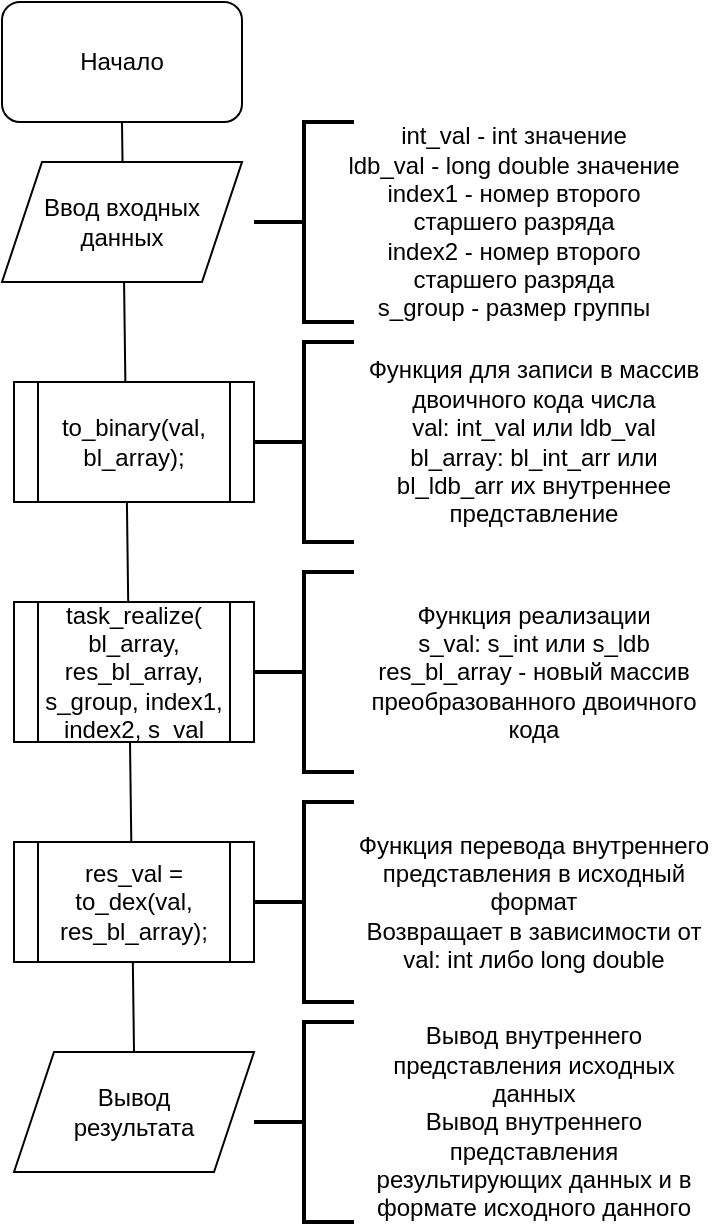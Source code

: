 <mxfile version="13.7.7" type="device"><diagram id="4l6JDPyGeSrkV_KGEOEo" name="Page-1"><mxGraphModel dx="510" dy="496" grid="1" gridSize="10" guides="1" tooltips="1" connect="1" arrows="1" fold="1" page="1" pageScale="1" pageWidth="827" pageHeight="1169" math="0" shadow="0"><root><mxCell id="0"/><mxCell id="1" parent="0"/><mxCell id="9DZLhzafkru0fKL4nEri-18" value="" style="endArrow=none;html=1;exitX=0.5;exitY=1;exitDx=0;exitDy=0;entryX=0.5;entryY=0;entryDx=0;entryDy=0;" edge="1" parent="1" source="9DZLhzafkru0fKL4nEri-1" target="9DZLhzafkru0fKL4nEri-15"><mxGeometry width="50" height="50" relative="1" as="geometry"><mxPoint x="300" y="130" as="sourcePoint"/><mxPoint x="350" y="80" as="targetPoint"/></mxGeometry></mxCell><mxCell id="9DZLhzafkru0fKL4nEri-1" value="Начало" style="rounded=1;whiteSpace=wrap;html=1;" vertex="1" parent="1"><mxGeometry x="354" width="120" height="60" as="geometry"/></mxCell><mxCell id="9DZLhzafkru0fKL4nEri-3" value="&lt;span&gt;Ввод входных данных&lt;/span&gt;" style="shape=parallelogram;perimeter=parallelogramPerimeter;whiteSpace=wrap;html=1;fixedSize=1;" vertex="1" parent="1"><mxGeometry x="354" y="80" width="120" height="60" as="geometry"/></mxCell><mxCell id="9DZLhzafkru0fKL4nEri-4" value="to_binary(val, bl_array);" style="shape=process;whiteSpace=wrap;html=1;backgroundOutline=1;" vertex="1" parent="1"><mxGeometry x="360" y="190" width="120" height="60" as="geometry"/></mxCell><mxCell id="9DZLhzafkru0fKL4nEri-5" value="" style="strokeWidth=2;html=1;shape=mxgraph.flowchart.annotation_2;align=left;labelPosition=right;pointerEvents=1;" vertex="1" parent="1"><mxGeometry x="480" y="60" width="50" height="100" as="geometry"/></mxCell><mxCell id="9DZLhzafkru0fKL4nEri-6" value="int_val - int значение&lt;br&gt;ldb_val - long double значение&lt;br&gt;index1 - номер второго старшего разряда&lt;br&gt;index2 - номер второго старшего разряда&lt;br&gt;s_group - размер группы" style="text;html=1;strokeColor=none;fillColor=none;align=center;verticalAlign=middle;whiteSpace=wrap;rounded=0;" vertex="1" parent="1"><mxGeometry x="520" y="70" width="180" height="80" as="geometry"/></mxCell><mxCell id="9DZLhzafkru0fKL4nEri-7" value="" style="strokeWidth=2;html=1;shape=mxgraph.flowchart.annotation_2;align=left;labelPosition=right;pointerEvents=1;" vertex="1" parent="1"><mxGeometry x="480" y="170" width="50" height="100" as="geometry"/></mxCell><mxCell id="9DZLhzafkru0fKL4nEri-8" value="Функция для записи в массив двоичного кода числа&lt;br&gt;val: int_val или ldb_val&lt;br&gt;bl_array: bl_int_arr или bl_ldb_arr их внутреннее представление" style="text;html=1;strokeColor=none;fillColor=none;align=center;verticalAlign=middle;whiteSpace=wrap;rounded=0;" vertex="1" parent="1"><mxGeometry x="530" y="180" width="180" height="80" as="geometry"/></mxCell><mxCell id="9DZLhzafkru0fKL4nEri-9" value="task_realize(&lt;br&gt;bl_array, res_bl_array, s_group, index1, index2, s_val" style="shape=process;whiteSpace=wrap;html=1;backgroundOutline=1;" vertex="1" parent="1"><mxGeometry x="360" y="300" width="120" height="70" as="geometry"/></mxCell><mxCell id="9DZLhzafkru0fKL4nEri-10" value="" style="strokeWidth=2;html=1;shape=mxgraph.flowchart.annotation_2;align=left;labelPosition=right;pointerEvents=1;" vertex="1" parent="1"><mxGeometry x="480" y="285" width="50" height="100" as="geometry"/></mxCell><mxCell id="9DZLhzafkru0fKL4nEri-11" value="Функция реализации&lt;br&gt;s_val: s_int или s_ldb&lt;br&gt;res_bl_array - новый массив преобразованного двоичного кода" style="text;html=1;strokeColor=none;fillColor=none;align=center;verticalAlign=middle;whiteSpace=wrap;rounded=0;" vertex="1" parent="1"><mxGeometry x="530" y="295" width="180" height="80" as="geometry"/></mxCell><mxCell id="9DZLhzafkru0fKL4nEri-12" value="res_val = to_dex(val, res_bl_array);" style="shape=process;whiteSpace=wrap;html=1;backgroundOutline=1;" vertex="1" parent="1"><mxGeometry x="360" y="420" width="120" height="60" as="geometry"/></mxCell><mxCell id="9DZLhzafkru0fKL4nEri-13" value="" style="strokeWidth=2;html=1;shape=mxgraph.flowchart.annotation_2;align=left;labelPosition=right;pointerEvents=1;" vertex="1" parent="1"><mxGeometry x="480" y="400" width="50" height="100" as="geometry"/></mxCell><mxCell id="9DZLhzafkru0fKL4nEri-14" value="Функция перевода внутреннего представления в исходный формат&lt;br&gt;Возвращает в зависимости от val: int либо long double" style="text;html=1;strokeColor=none;fillColor=none;align=center;verticalAlign=middle;whiteSpace=wrap;rounded=0;" vertex="1" parent="1"><mxGeometry x="530" y="410" width="180" height="80" as="geometry"/></mxCell><mxCell id="9DZLhzafkru0fKL4nEri-15" value="&lt;span&gt;Вывод &lt;br&gt;результата&lt;/span&gt;" style="shape=parallelogram;perimeter=parallelogramPerimeter;whiteSpace=wrap;html=1;fixedSize=1;" vertex="1" parent="1"><mxGeometry x="360" y="525" width="120" height="60" as="geometry"/></mxCell><mxCell id="9DZLhzafkru0fKL4nEri-16" value="" style="strokeWidth=2;html=1;shape=mxgraph.flowchart.annotation_2;align=left;labelPosition=right;pointerEvents=1;" vertex="1" parent="1"><mxGeometry x="480" y="510" width="50" height="100" as="geometry"/></mxCell><mxCell id="9DZLhzafkru0fKL4nEri-17" value="Вывод внутреннего представления исходных данных&lt;br&gt;Вывод внутреннего представления результирующих данных и в формате исходного данного&lt;br&gt;" style="text;html=1;strokeColor=none;fillColor=none;align=center;verticalAlign=middle;whiteSpace=wrap;rounded=0;" vertex="1" parent="1"><mxGeometry x="530" y="520" width="180" height="80" as="geometry"/></mxCell></root></mxGraphModel></diagram></mxfile>